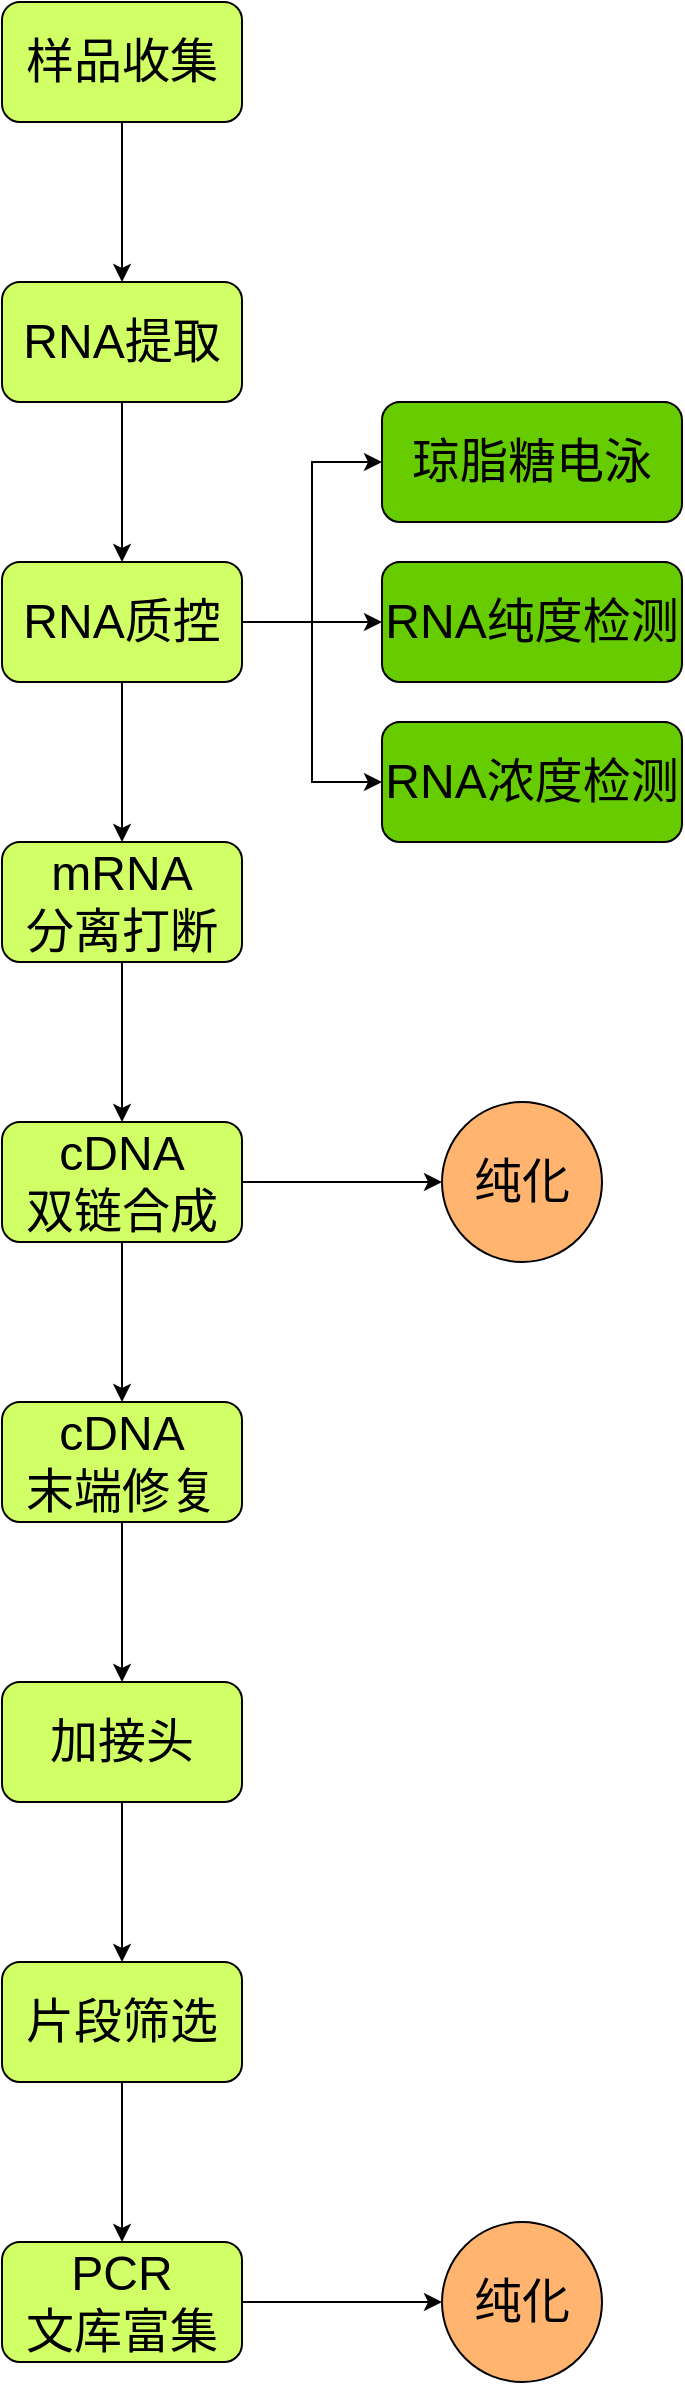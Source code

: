 <mxfile version="21.6.5" type="github">
  <diagram name="Page-1" id="97916047-d0de-89f5-080d-49f4d83e522f">
    <mxGraphModel dx="3411" dy="1740" grid="1" gridSize="10" guides="1" tooltips="1" connect="1" arrows="1" fold="1" page="1" pageScale="1.5" pageWidth="1169" pageHeight="827" background="none" math="0" shadow="0">
      <root>
        <mxCell id="0" />
        <mxCell id="1" parent="0" />
        <mxCell id="pJbpMtdxEHfw4EG9Y44V-57" value="" style="edgeStyle=orthogonalEdgeStyle;rounded=0;orthogonalLoop=1;jettySize=auto;html=1;" edge="1" parent="1" source="pJbpMtdxEHfw4EG9Y44V-55" target="pJbpMtdxEHfw4EG9Y44V-56">
          <mxGeometry relative="1" as="geometry" />
        </mxCell>
        <mxCell id="pJbpMtdxEHfw4EG9Y44V-55" value="&lt;span style=&quot;font-size: 24px;&quot;&gt;样品收集&lt;/span&gt;" style="rounded=1;whiteSpace=wrap;html=1;fillColor=#D1FF66;" vertex="1" parent="1">
          <mxGeometry x="630.0" y="40" width="120" height="60" as="geometry" />
        </mxCell>
        <mxCell id="pJbpMtdxEHfw4EG9Y44V-59" value="" style="edgeStyle=orthogonalEdgeStyle;rounded=0;orthogonalLoop=1;jettySize=auto;html=1;" edge="1" parent="1" source="pJbpMtdxEHfw4EG9Y44V-56" target="pJbpMtdxEHfw4EG9Y44V-58">
          <mxGeometry relative="1" as="geometry" />
        </mxCell>
        <mxCell id="pJbpMtdxEHfw4EG9Y44V-56" value="&lt;font style=&quot;font-size: 24px;&quot;&gt;RNA提取&lt;/font&gt;" style="whiteSpace=wrap;html=1;fillColor=#D1FF66;rounded=1;" vertex="1" parent="1">
          <mxGeometry x="630.0" y="180" width="120" height="60" as="geometry" />
        </mxCell>
        <mxCell id="pJbpMtdxEHfw4EG9Y44V-70" style="edgeStyle=orthogonalEdgeStyle;rounded=0;orthogonalLoop=1;jettySize=auto;html=1;entryX=0;entryY=0.5;entryDx=0;entryDy=0;" edge="1" parent="1" source="pJbpMtdxEHfw4EG9Y44V-58" target="pJbpMtdxEHfw4EG9Y44V-66">
          <mxGeometry relative="1" as="geometry" />
        </mxCell>
        <mxCell id="pJbpMtdxEHfw4EG9Y44V-71" style="edgeStyle=orthogonalEdgeStyle;rounded=0;orthogonalLoop=1;jettySize=auto;html=1;entryX=0;entryY=0.5;entryDx=0;entryDy=0;" edge="1" parent="1" source="pJbpMtdxEHfw4EG9Y44V-58" target="pJbpMtdxEHfw4EG9Y44V-60">
          <mxGeometry relative="1" as="geometry" />
        </mxCell>
        <mxCell id="pJbpMtdxEHfw4EG9Y44V-72" style="edgeStyle=orthogonalEdgeStyle;rounded=0;orthogonalLoop=1;jettySize=auto;html=1;entryX=0;entryY=0.5;entryDx=0;entryDy=0;" edge="1" parent="1" source="pJbpMtdxEHfw4EG9Y44V-58" target="pJbpMtdxEHfw4EG9Y44V-63">
          <mxGeometry relative="1" as="geometry" />
        </mxCell>
        <mxCell id="pJbpMtdxEHfw4EG9Y44V-75" value="" style="edgeStyle=orthogonalEdgeStyle;rounded=0;orthogonalLoop=1;jettySize=auto;html=1;" edge="1" parent="1" source="pJbpMtdxEHfw4EG9Y44V-58" target="pJbpMtdxEHfw4EG9Y44V-74">
          <mxGeometry relative="1" as="geometry" />
        </mxCell>
        <mxCell id="pJbpMtdxEHfw4EG9Y44V-58" value="&lt;font style=&quot;font-size: 24px;&quot;&gt;RNA质控&lt;/font&gt;" style="whiteSpace=wrap;html=1;fillColor=#D1FF66;rounded=1;" vertex="1" parent="1">
          <mxGeometry x="630.0" y="320" width="120" height="60" as="geometry" />
        </mxCell>
        <mxCell id="pJbpMtdxEHfw4EG9Y44V-60" value="&lt;font style=&quot;font-size: 24px;&quot;&gt;RNA纯度检测&lt;/font&gt;&lt;span style=&quot;caret-color: rgb(0, 0, 0); font-family: &amp;quot;Microsoft YaHei&amp;quot;, ΢���ź�, �ź�����, ������, ����, &amp;quot;Microsoft JhengHei&amp;quot;, ����ϸ��, STHeiti, MingLiu; font-size: 14px; text-align: left; text-size-adjust: auto; background-color: rgb(255, 255, 255);&quot;&gt;&lt;/span&gt;" style="whiteSpace=wrap;html=1;fillColor=#66CC00;rounded=1;" vertex="1" parent="1">
          <mxGeometry x="820" y="320" width="150" height="60" as="geometry" />
        </mxCell>
        <mxCell id="pJbpMtdxEHfw4EG9Y44V-63" value="&lt;font style=&quot;font-size: 24px;&quot;&gt;RNA浓度检测&lt;/font&gt;" style="whiteSpace=wrap;html=1;fillColor=#66CC00;rounded=1;" vertex="1" parent="1">
          <mxGeometry x="820" y="400" width="150" height="60" as="geometry" />
        </mxCell>
        <mxCell id="pJbpMtdxEHfw4EG9Y44V-66" value="&lt;font style=&quot;font-size: 24px;&quot;&gt;琼脂糖电泳&lt;/font&gt;" style="whiteSpace=wrap;html=1;fillColor=#66CC00;rounded=1;" vertex="1" parent="1">
          <mxGeometry x="820" y="240" width="150" height="60" as="geometry" />
        </mxCell>
        <mxCell id="pJbpMtdxEHfw4EG9Y44V-77" value="" style="edgeStyle=orthogonalEdgeStyle;rounded=0;orthogonalLoop=1;jettySize=auto;html=1;" edge="1" parent="1" source="pJbpMtdxEHfw4EG9Y44V-74" target="pJbpMtdxEHfw4EG9Y44V-76">
          <mxGeometry relative="1" as="geometry" />
        </mxCell>
        <mxCell id="pJbpMtdxEHfw4EG9Y44V-74" value="&lt;font style=&quot;font-size: 24px;&quot;&gt;mRNA&lt;br&gt;分离打断&lt;/font&gt;" style="whiteSpace=wrap;html=1;fillColor=#D1FF66;rounded=1;" vertex="1" parent="1">
          <mxGeometry x="630.0" y="460" width="120" height="60" as="geometry" />
        </mxCell>
        <mxCell id="pJbpMtdxEHfw4EG9Y44V-79" value="" style="edgeStyle=orthogonalEdgeStyle;rounded=0;orthogonalLoop=1;jettySize=auto;html=1;" edge="1" parent="1" source="pJbpMtdxEHfw4EG9Y44V-76" target="pJbpMtdxEHfw4EG9Y44V-78">
          <mxGeometry relative="1" as="geometry" />
        </mxCell>
        <mxCell id="pJbpMtdxEHfw4EG9Y44V-87" value="" style="edgeStyle=orthogonalEdgeStyle;rounded=0;orthogonalLoop=1;jettySize=auto;html=1;" edge="1" parent="1" source="pJbpMtdxEHfw4EG9Y44V-76" target="pJbpMtdxEHfw4EG9Y44V-86">
          <mxGeometry relative="1" as="geometry" />
        </mxCell>
        <mxCell id="pJbpMtdxEHfw4EG9Y44V-76" value="&lt;font style=&quot;font-size: 24px;&quot;&gt;cDNA&lt;br&gt;双链合成&lt;/font&gt;" style="whiteSpace=wrap;html=1;fillColor=#D1FF66;rounded=1;" vertex="1" parent="1">
          <mxGeometry x="630.0" y="600" width="120" height="60" as="geometry" />
        </mxCell>
        <mxCell id="pJbpMtdxEHfw4EG9Y44V-81" value="" style="edgeStyle=orthogonalEdgeStyle;rounded=0;orthogonalLoop=1;jettySize=auto;html=1;" edge="1" parent="1" source="pJbpMtdxEHfw4EG9Y44V-78" target="pJbpMtdxEHfw4EG9Y44V-80">
          <mxGeometry relative="1" as="geometry" />
        </mxCell>
        <mxCell id="pJbpMtdxEHfw4EG9Y44V-78" value="&lt;font style=&quot;font-size: 24px;&quot;&gt;cDNA&lt;br&gt;末端修复&lt;/font&gt;" style="whiteSpace=wrap;html=1;fillColor=#D1FF66;rounded=1;" vertex="1" parent="1">
          <mxGeometry x="630.0" y="740" width="120" height="60" as="geometry" />
        </mxCell>
        <mxCell id="pJbpMtdxEHfw4EG9Y44V-83" value="" style="edgeStyle=orthogonalEdgeStyle;rounded=0;orthogonalLoop=1;jettySize=auto;html=1;" edge="1" parent="1" source="pJbpMtdxEHfw4EG9Y44V-80" target="pJbpMtdxEHfw4EG9Y44V-82">
          <mxGeometry relative="1" as="geometry" />
        </mxCell>
        <mxCell id="pJbpMtdxEHfw4EG9Y44V-80" value="&lt;font style=&quot;font-size: 24px;&quot;&gt;加接头&lt;/font&gt;" style="whiteSpace=wrap;html=1;fillColor=#D1FF66;rounded=1;" vertex="1" parent="1">
          <mxGeometry x="630.0" y="880" width="120" height="60" as="geometry" />
        </mxCell>
        <mxCell id="pJbpMtdxEHfw4EG9Y44V-85" value="" style="edgeStyle=orthogonalEdgeStyle;rounded=0;orthogonalLoop=1;jettySize=auto;html=1;" edge="1" parent="1" source="pJbpMtdxEHfw4EG9Y44V-82" target="pJbpMtdxEHfw4EG9Y44V-84">
          <mxGeometry relative="1" as="geometry" />
        </mxCell>
        <mxCell id="pJbpMtdxEHfw4EG9Y44V-82" value="&lt;font style=&quot;font-size: 24px;&quot;&gt;片段筛选&lt;/font&gt;" style="whiteSpace=wrap;html=1;fillColor=#D1FF66;rounded=1;" vertex="1" parent="1">
          <mxGeometry x="630.0" y="1020" width="120" height="60" as="geometry" />
        </mxCell>
        <mxCell id="pJbpMtdxEHfw4EG9Y44V-89" value="" style="edgeStyle=orthogonalEdgeStyle;rounded=0;orthogonalLoop=1;jettySize=auto;html=1;" edge="1" parent="1" source="pJbpMtdxEHfw4EG9Y44V-84" target="pJbpMtdxEHfw4EG9Y44V-88">
          <mxGeometry relative="1" as="geometry" />
        </mxCell>
        <mxCell id="pJbpMtdxEHfw4EG9Y44V-84" value="&lt;font style=&quot;font-size: 24px;&quot;&gt;PCR&lt;br&gt;文库富集&lt;/font&gt;" style="whiteSpace=wrap;html=1;fillColor=#D1FF66;rounded=1;" vertex="1" parent="1">
          <mxGeometry x="630.0" y="1160" width="120" height="60" as="geometry" />
        </mxCell>
        <mxCell id="pJbpMtdxEHfw4EG9Y44V-86" value="&lt;font style=&quot;font-size: 24px;&quot;&gt;纯化&lt;/font&gt;" style="ellipse;whiteSpace=wrap;html=1;fillColor=#FFB570;rounded=1;" vertex="1" parent="1">
          <mxGeometry x="850.0" y="590" width="80" height="80" as="geometry" />
        </mxCell>
        <mxCell id="pJbpMtdxEHfw4EG9Y44V-88" value="&lt;font style=&quot;font-size: 24px;&quot;&gt;纯化&lt;/font&gt;" style="ellipse;whiteSpace=wrap;html=1;fillColor=#FFB570;rounded=1;" vertex="1" parent="1">
          <mxGeometry x="850.0" y="1150" width="80" height="80" as="geometry" />
        </mxCell>
      </root>
    </mxGraphModel>
  </diagram>
</mxfile>
